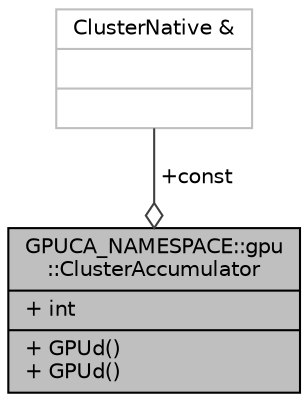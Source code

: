 digraph "GPUCA_NAMESPACE::gpu::ClusterAccumulator"
{
 // INTERACTIVE_SVG=YES
  bgcolor="transparent";
  edge [fontname="Helvetica",fontsize="10",labelfontname="Helvetica",labelfontsize="10"];
  node [fontname="Helvetica",fontsize="10",shape=record];
  Node1 [label="{GPUCA_NAMESPACE::gpu\l::ClusterAccumulator\n|+ int\l|+ GPUd()\l+ GPUd()\l}",height=0.2,width=0.4,color="black", fillcolor="grey75", style="filled", fontcolor="black"];
  Node2 -> Node1 [color="grey25",fontsize="10",style="solid",label=" +const" ,arrowhead="odiamond",fontname="Helvetica"];
  Node2 [label="{ClusterNative &\n||}",height=0.2,width=0.4,color="grey75"];
}

